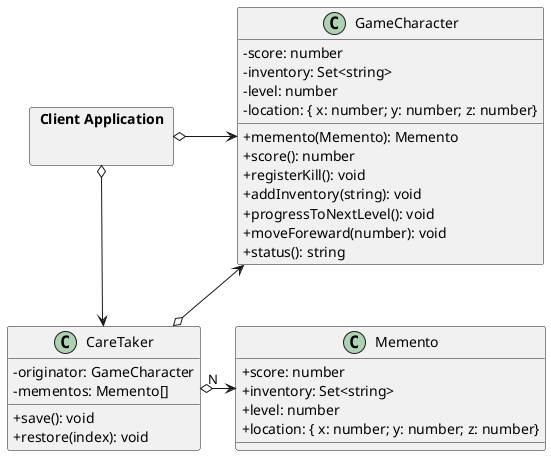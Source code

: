 @startuml


skinparam PackageStyle rectangle
skinparam ClassAttributeIconSize 0

package "Client Application" as ClientApplication {}

class CareTaker {
    - originator: GameCharacter
    - mementos: Memento[]
    + save(): void
    + restore(index): void
}

class GameCharacter {
    - score: number
    - inventory: Set<string>
    - level: number
    - location: { x: number; y: number; z: number}
    + memento(Memento): Memento
    + score(): number
    + registerKill(): void
    + addInventory(string): void
    + progressToNextLevel(): void
    + moveForeward(number): void
    + status(): string
}

ClientApplication o-right-> GameCharacter : \t
ClientApplication o--> CareTaker
GameCharacter <--o CareTaker

class Memento {
    + score: number
    + inventory: Set<string>
    + level: number
    + location: { x: number; y: number; z: number}
}

GameCharacter -[hidden]- Memento

CareTaker "N" o-right-> Memento